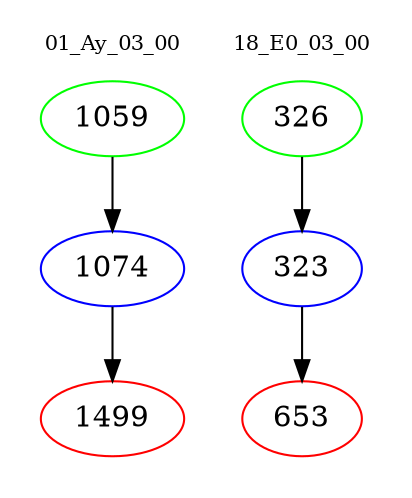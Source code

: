 digraph{
subgraph cluster_0 {
color = white
label = "01_Ay_03_00";
fontsize=10;
T0_1059 [label="1059", color="green"]
T0_1059 -> T0_1074 [color="black"]
T0_1074 [label="1074", color="blue"]
T0_1074 -> T0_1499 [color="black"]
T0_1499 [label="1499", color="red"]
}
subgraph cluster_1 {
color = white
label = "18_E0_03_00";
fontsize=10;
T1_326 [label="326", color="green"]
T1_326 -> T1_323 [color="black"]
T1_323 [label="323", color="blue"]
T1_323 -> T1_653 [color="black"]
T1_653 [label="653", color="red"]
}
}
